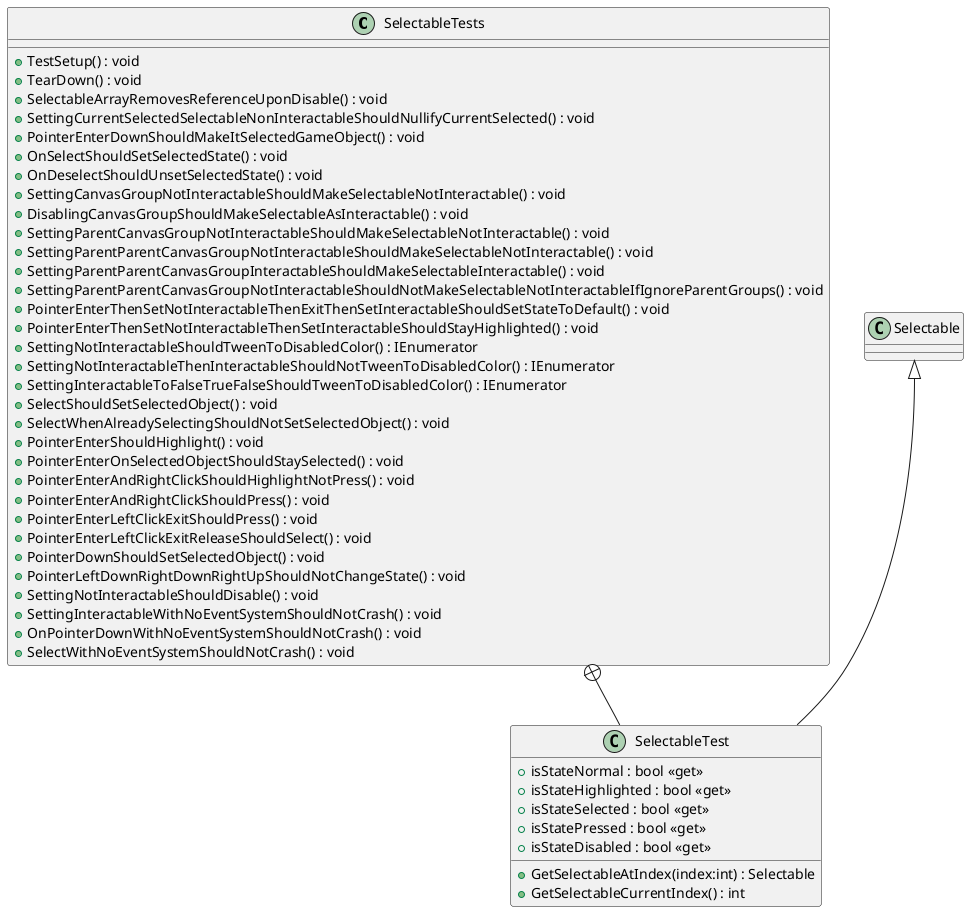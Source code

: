 @startuml
class SelectableTests {
    + TestSetup() : void
    + TearDown() : void
    + SelectableArrayRemovesReferenceUponDisable() : void
    + SettingCurrentSelectedSelectableNonInteractableShouldNullifyCurrentSelected() : void
    + PointerEnterDownShouldMakeItSelectedGameObject() : void
    + OnSelectShouldSetSelectedState() : void
    + OnDeselectShouldUnsetSelectedState() : void
    + SettingCanvasGroupNotInteractableShouldMakeSelectableNotInteractable() : void
    + DisablingCanvasGroupShouldMakeSelectableAsInteractable() : void
    + SettingParentCanvasGroupNotInteractableShouldMakeSelectableNotInteractable() : void
    + SettingParentParentCanvasGroupNotInteractableShouldMakeSelectableNotInteractable() : void
    + SettingParentParentCanvasGroupInteractableShouldMakeSelectableInteractable() : void
    + SettingParentParentCanvasGroupNotInteractableShouldNotMakeSelectableNotInteractableIfIgnoreParentGroups() : void
    + PointerEnterThenSetNotInteractableThenExitThenSetInteractableShouldSetStateToDefault() : void
    + PointerEnterThenSetNotInteractableThenSetInteractableShouldStayHighlighted() : void
    + SettingNotInteractableShouldTweenToDisabledColor() : IEnumerator
    + SettingNotInteractableThenInteractableShouldNotTweenToDisabledColor() : IEnumerator
    + SettingInteractableToFalseTrueFalseShouldTweenToDisabledColor() : IEnumerator
    + SelectShouldSetSelectedObject() : void
    + SelectWhenAlreadySelectingShouldNotSetSelectedObject() : void
    + PointerEnterShouldHighlight() : void
    + PointerEnterOnSelectedObjectShouldStaySelected() : void
    + PointerEnterAndRightClickShouldHighlightNotPress() : void
    + PointerEnterAndRightClickShouldPress() : void
    + PointerEnterLeftClickExitShouldPress() : void
    + PointerEnterLeftClickExitReleaseShouldSelect() : void
    + PointerDownShouldSetSelectedObject() : void
    + PointerLeftDownRightDownRightUpShouldNotChangeState() : void
    + SettingNotInteractableShouldDisable() : void
    + SettingInteractableWithNoEventSystemShouldNotCrash() : void
    + OnPointerDownWithNoEventSystemShouldNotCrash() : void
    + SelectWithNoEventSystemShouldNotCrash() : void
}
class SelectableTest {
    + isStateNormal : bool <<get>>
    + isStateHighlighted : bool <<get>>
    + isStateSelected : bool <<get>>
    + isStatePressed : bool <<get>>
    + isStateDisabled : bool <<get>>
    + GetSelectableAtIndex(index:int) : Selectable
    + GetSelectableCurrentIndex() : int
}
SelectableTests +-- SelectableTest
Selectable <|-- SelectableTest
@enduml

